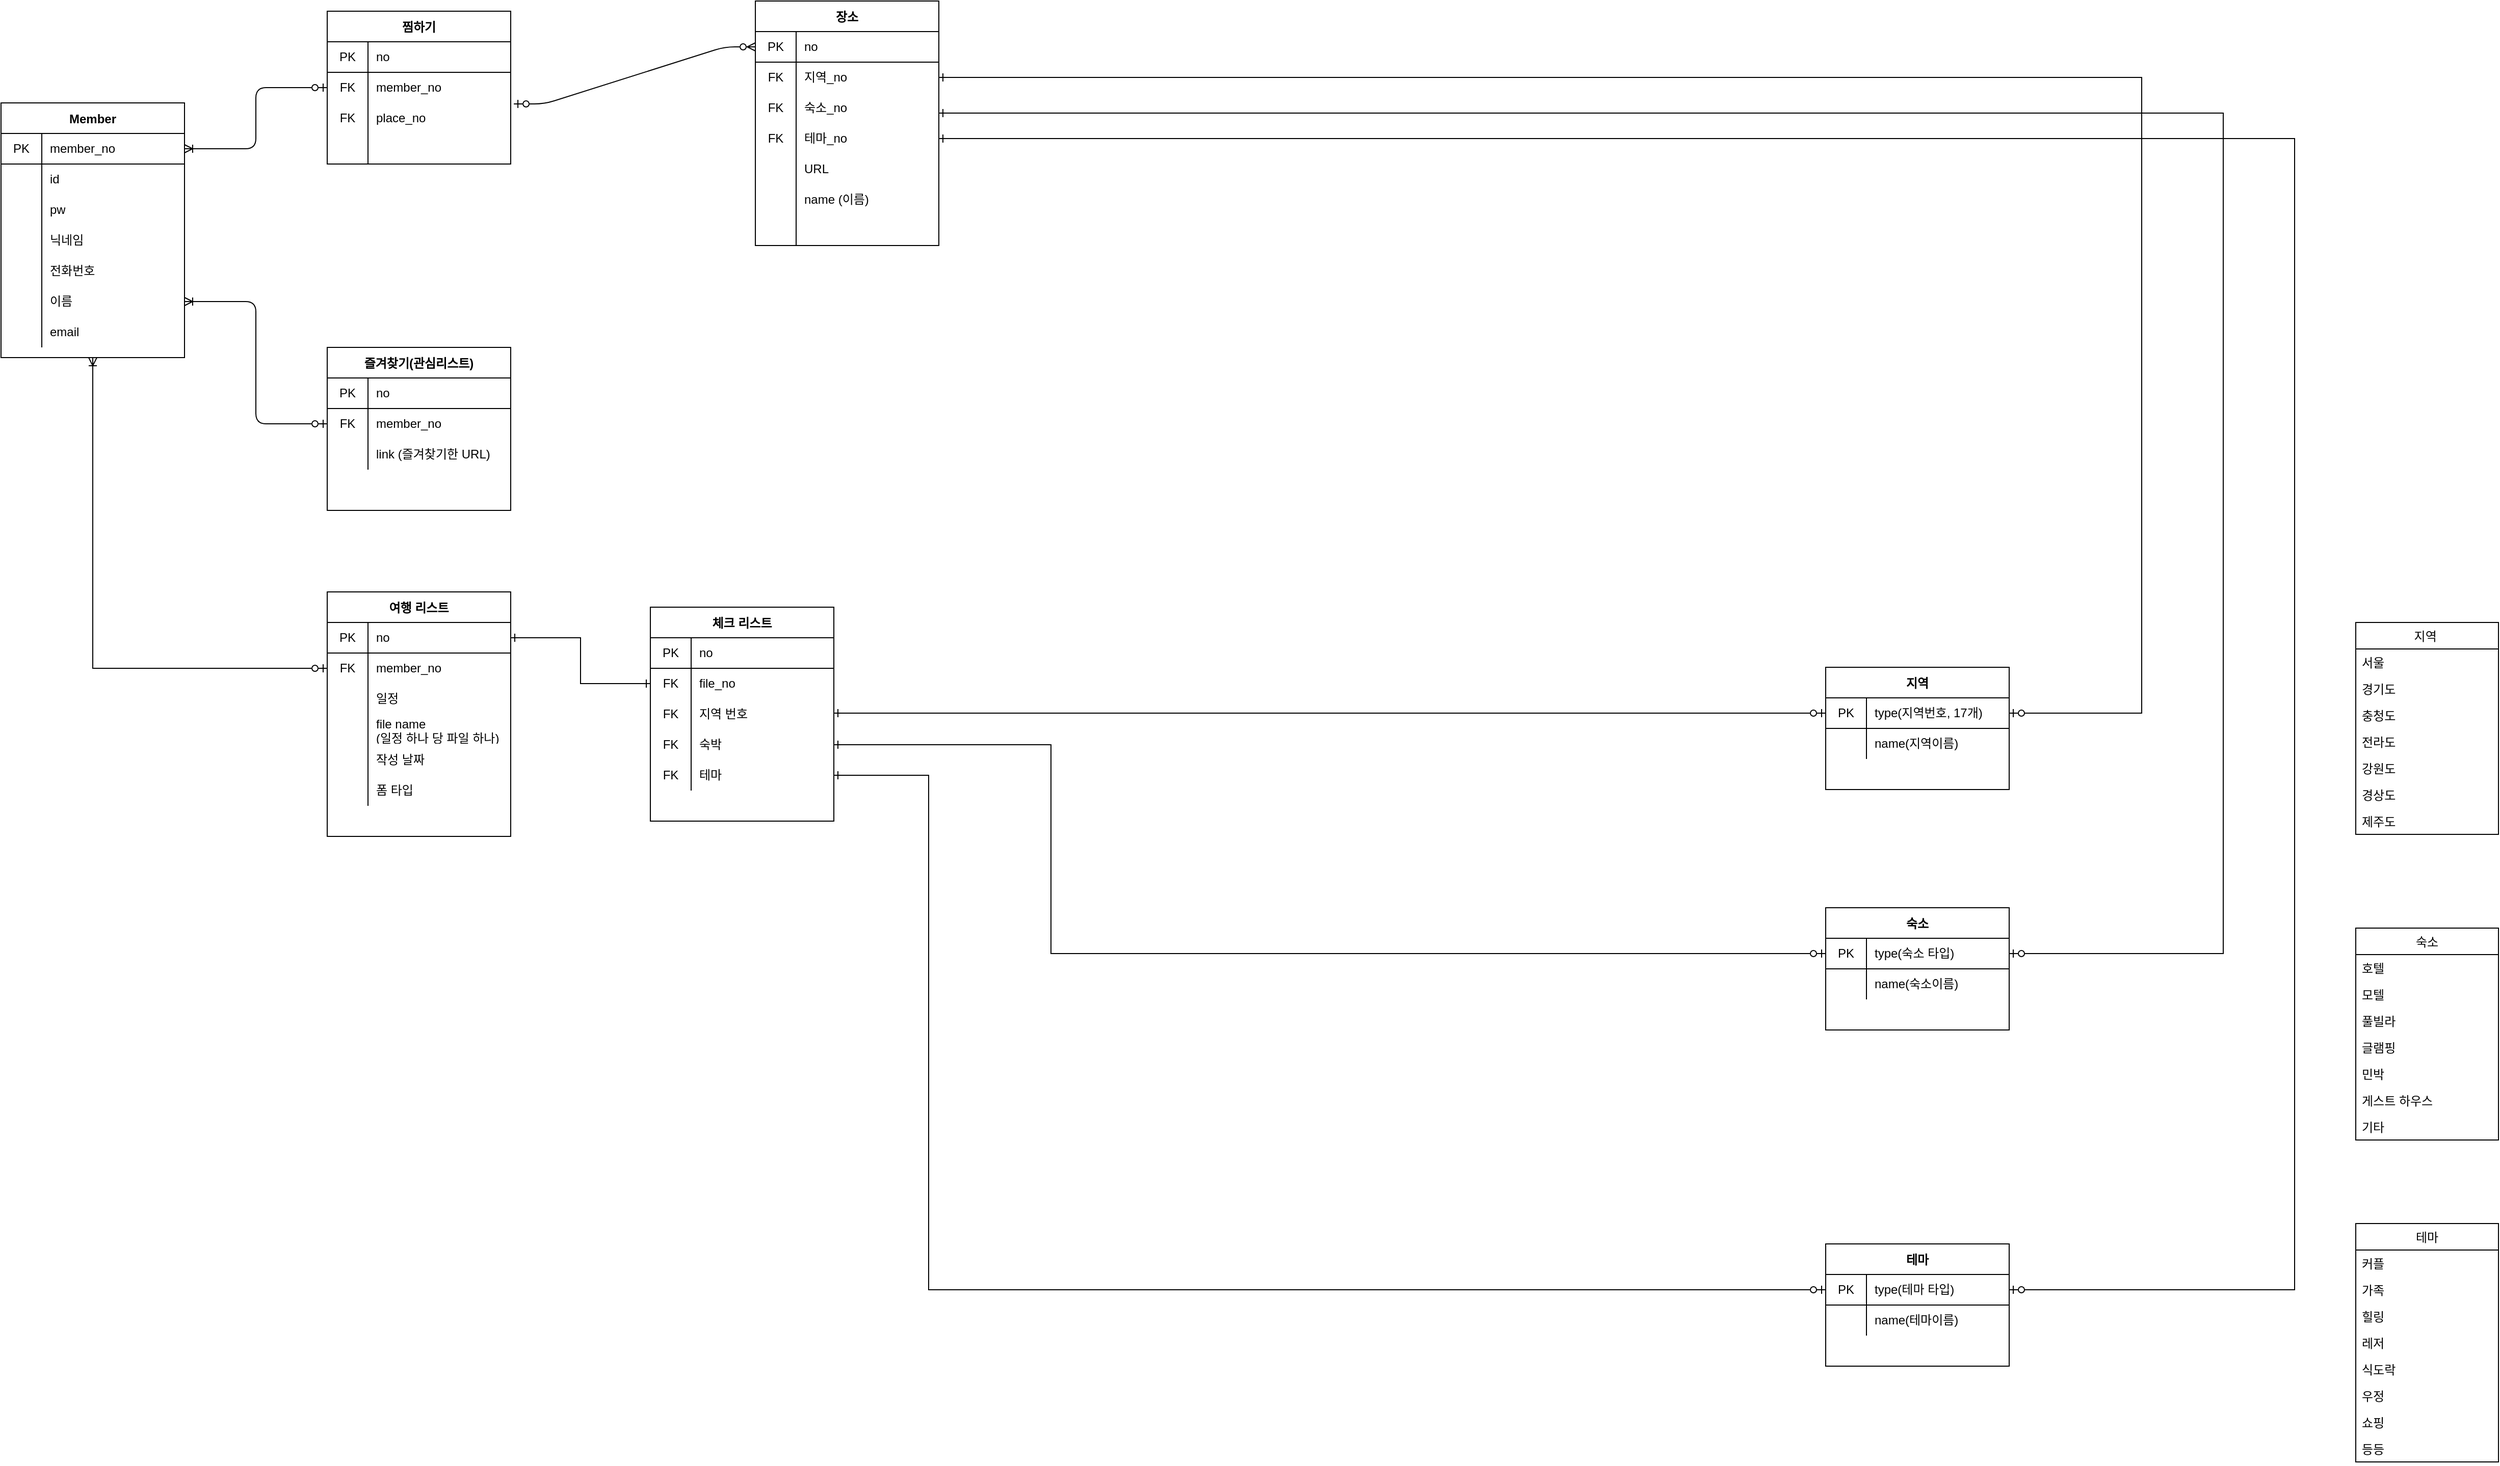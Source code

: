<mxfile version="14.7.10" type="github">
  <diagram id="i7f_SvSBmSewAzXp0OPW" name="Page-1">
    <mxGraphModel dx="2370" dy="1323" grid="1" gridSize="10" guides="1" tooltips="1" connect="1" arrows="1" fold="1" page="1" pageScale="1" pageWidth="1654" pageHeight="2336" math="0" shadow="0">
      <root>
        <mxCell id="0" />
        <mxCell id="1" parent="0" />
        <mxCell id="ZYB_Mh2plfckTe5MuutC-1" value="지역 " style="swimlane;fontStyle=0;childLayout=stackLayout;horizontal=1;startSize=26;horizontalStack=0;resizeParent=1;resizeParentMax=0;resizeLast=0;collapsible=1;marginBottom=0;" parent="1" vertex="1">
          <mxGeometry x="2500" y="700" width="140" height="208" as="geometry" />
        </mxCell>
        <mxCell id="ZYB_Mh2plfckTe5MuutC-2" value="서울" style="text;strokeColor=none;fillColor=none;align=left;verticalAlign=top;spacingLeft=4;spacingRight=4;overflow=hidden;rotatable=0;points=[[0,0.5],[1,0.5]];portConstraint=eastwest;" parent="ZYB_Mh2plfckTe5MuutC-1" vertex="1">
          <mxGeometry y="26" width="140" height="26" as="geometry" />
        </mxCell>
        <mxCell id="ZYB_Mh2plfckTe5MuutC-3" value="경기도" style="text;strokeColor=none;fillColor=none;align=left;verticalAlign=top;spacingLeft=4;spacingRight=4;overflow=hidden;rotatable=0;points=[[0,0.5],[1,0.5]];portConstraint=eastwest;" parent="ZYB_Mh2plfckTe5MuutC-1" vertex="1">
          <mxGeometry y="52" width="140" height="26" as="geometry" />
        </mxCell>
        <mxCell id="ZYB_Mh2plfckTe5MuutC-4" value="충청도 " style="text;strokeColor=none;fillColor=none;align=left;verticalAlign=top;spacingLeft=4;spacingRight=4;overflow=hidden;rotatable=0;points=[[0,0.5],[1,0.5]];portConstraint=eastwest;" parent="ZYB_Mh2plfckTe5MuutC-1" vertex="1">
          <mxGeometry y="78" width="140" height="26" as="geometry" />
        </mxCell>
        <mxCell id="ZYB_Mh2plfckTe5MuutC-5" value="전라도" style="text;strokeColor=none;fillColor=none;align=left;verticalAlign=top;spacingLeft=4;spacingRight=4;overflow=hidden;rotatable=0;points=[[0,0.5],[1,0.5]];portConstraint=eastwest;" parent="ZYB_Mh2plfckTe5MuutC-1" vertex="1">
          <mxGeometry y="104" width="140" height="26" as="geometry" />
        </mxCell>
        <mxCell id="ZYB_Mh2plfckTe5MuutC-6" value="강원도" style="text;strokeColor=none;fillColor=none;align=left;verticalAlign=top;spacingLeft=4;spacingRight=4;overflow=hidden;rotatable=0;points=[[0,0.5],[1,0.5]];portConstraint=eastwest;" parent="ZYB_Mh2plfckTe5MuutC-1" vertex="1">
          <mxGeometry y="130" width="140" height="26" as="geometry" />
        </mxCell>
        <mxCell id="ZYB_Mh2plfckTe5MuutC-7" value="경상도" style="text;strokeColor=none;fillColor=none;align=left;verticalAlign=top;spacingLeft=4;spacingRight=4;overflow=hidden;rotatable=0;points=[[0,0.5],[1,0.5]];portConstraint=eastwest;" parent="ZYB_Mh2plfckTe5MuutC-1" vertex="1">
          <mxGeometry y="156" width="140" height="26" as="geometry" />
        </mxCell>
        <mxCell id="ZYB_Mh2plfckTe5MuutC-8" value="제주도" style="text;strokeColor=none;fillColor=none;align=left;verticalAlign=top;spacingLeft=4;spacingRight=4;overflow=hidden;rotatable=0;points=[[0,0.5],[1,0.5]];portConstraint=eastwest;" parent="ZYB_Mh2plfckTe5MuutC-1" vertex="1">
          <mxGeometry y="182" width="140" height="26" as="geometry" />
        </mxCell>
        <mxCell id="ZYB_Mh2plfckTe5MuutC-9" value="테마" style="swimlane;fontStyle=0;childLayout=stackLayout;horizontal=1;startSize=26;horizontalStack=0;resizeParent=1;resizeParentMax=0;resizeLast=0;collapsible=1;marginBottom=0;" parent="1" vertex="1">
          <mxGeometry x="2500" y="1290" width="140" height="234" as="geometry" />
        </mxCell>
        <mxCell id="ZYB_Mh2plfckTe5MuutC-10" value="커플" style="text;strokeColor=none;fillColor=none;align=left;verticalAlign=top;spacingLeft=4;spacingRight=4;overflow=hidden;rotatable=0;points=[[0,0.5],[1,0.5]];portConstraint=eastwest;" parent="ZYB_Mh2plfckTe5MuutC-9" vertex="1">
          <mxGeometry y="26" width="140" height="26" as="geometry" />
        </mxCell>
        <mxCell id="ZYB_Mh2plfckTe5MuutC-11" value="가족" style="text;strokeColor=none;fillColor=none;align=left;verticalAlign=top;spacingLeft=4;spacingRight=4;overflow=hidden;rotatable=0;points=[[0,0.5],[1,0.5]];portConstraint=eastwest;" parent="ZYB_Mh2plfckTe5MuutC-9" vertex="1">
          <mxGeometry y="52" width="140" height="26" as="geometry" />
        </mxCell>
        <mxCell id="ZYB_Mh2plfckTe5MuutC-12" value="힐링" style="text;strokeColor=none;fillColor=none;align=left;verticalAlign=top;spacingLeft=4;spacingRight=4;overflow=hidden;rotatable=0;points=[[0,0.5],[1,0.5]];portConstraint=eastwest;" parent="ZYB_Mh2plfckTe5MuutC-9" vertex="1">
          <mxGeometry y="78" width="140" height="26" as="geometry" />
        </mxCell>
        <mxCell id="ZYB_Mh2plfckTe5MuutC-13" value="레저" style="text;strokeColor=none;fillColor=none;align=left;verticalAlign=top;spacingLeft=4;spacingRight=4;overflow=hidden;rotatable=0;points=[[0,0.5],[1,0.5]];portConstraint=eastwest;" parent="ZYB_Mh2plfckTe5MuutC-9" vertex="1">
          <mxGeometry y="104" width="140" height="26" as="geometry" />
        </mxCell>
        <mxCell id="ZYB_Mh2plfckTe5MuutC-14" value="식도락" style="text;strokeColor=none;fillColor=none;align=left;verticalAlign=top;spacingLeft=4;spacingRight=4;overflow=hidden;rotatable=0;points=[[0,0.5],[1,0.5]];portConstraint=eastwest;" parent="ZYB_Mh2plfckTe5MuutC-9" vertex="1">
          <mxGeometry y="130" width="140" height="26" as="geometry" />
        </mxCell>
        <mxCell id="ZYB_Mh2plfckTe5MuutC-15" value="우정" style="text;strokeColor=none;fillColor=none;align=left;verticalAlign=top;spacingLeft=4;spacingRight=4;overflow=hidden;rotatable=0;points=[[0,0.5],[1,0.5]];portConstraint=eastwest;" parent="ZYB_Mh2plfckTe5MuutC-9" vertex="1">
          <mxGeometry y="156" width="140" height="26" as="geometry" />
        </mxCell>
        <mxCell id="ZYB_Mh2plfckTe5MuutC-16" value="쇼핑" style="text;strokeColor=none;fillColor=none;align=left;verticalAlign=top;spacingLeft=4;spacingRight=4;overflow=hidden;rotatable=0;points=[[0,0.5],[1,0.5]];portConstraint=eastwest;" parent="ZYB_Mh2plfckTe5MuutC-9" vertex="1">
          <mxGeometry y="182" width="140" height="26" as="geometry" />
        </mxCell>
        <mxCell id="ZYB_Mh2plfckTe5MuutC-17" value="등등" style="text;strokeColor=none;fillColor=none;align=left;verticalAlign=top;spacingLeft=4;spacingRight=4;overflow=hidden;rotatable=0;points=[[0,0.5],[1,0.5]];portConstraint=eastwest;" parent="ZYB_Mh2plfckTe5MuutC-9" vertex="1">
          <mxGeometry y="208" width="140" height="26" as="geometry" />
        </mxCell>
        <mxCell id="ZYB_Mh2plfckTe5MuutC-18" value="숙소" style="swimlane;fontStyle=0;childLayout=stackLayout;horizontal=1;startSize=26;horizontalStack=0;resizeParent=1;resizeParentMax=0;resizeLast=0;collapsible=1;marginBottom=0;" parent="1" vertex="1">
          <mxGeometry x="2500" y="1000" width="140" height="208" as="geometry" />
        </mxCell>
        <mxCell id="ZYB_Mh2plfckTe5MuutC-19" value="호텔" style="text;strokeColor=none;fillColor=none;align=left;verticalAlign=top;spacingLeft=4;spacingRight=4;overflow=hidden;rotatable=0;points=[[0,0.5],[1,0.5]];portConstraint=eastwest;" parent="ZYB_Mh2plfckTe5MuutC-18" vertex="1">
          <mxGeometry y="26" width="140" height="26" as="geometry" />
        </mxCell>
        <mxCell id="ZYB_Mh2plfckTe5MuutC-20" value="모텔" style="text;strokeColor=none;fillColor=none;align=left;verticalAlign=top;spacingLeft=4;spacingRight=4;overflow=hidden;rotatable=0;points=[[0,0.5],[1,0.5]];portConstraint=eastwest;" parent="ZYB_Mh2plfckTe5MuutC-18" vertex="1">
          <mxGeometry y="52" width="140" height="26" as="geometry" />
        </mxCell>
        <mxCell id="ZYB_Mh2plfckTe5MuutC-21" value="풀빌라" style="text;strokeColor=none;fillColor=none;align=left;verticalAlign=top;spacingLeft=4;spacingRight=4;overflow=hidden;rotatable=0;points=[[0,0.5],[1,0.5]];portConstraint=eastwest;" parent="ZYB_Mh2plfckTe5MuutC-18" vertex="1">
          <mxGeometry y="78" width="140" height="26" as="geometry" />
        </mxCell>
        <mxCell id="ZYB_Mh2plfckTe5MuutC-22" value="글램핑" style="text;strokeColor=none;fillColor=none;align=left;verticalAlign=top;spacingLeft=4;spacingRight=4;overflow=hidden;rotatable=0;points=[[0,0.5],[1,0.5]];portConstraint=eastwest;" parent="ZYB_Mh2plfckTe5MuutC-18" vertex="1">
          <mxGeometry y="104" width="140" height="26" as="geometry" />
        </mxCell>
        <mxCell id="ZYB_Mh2plfckTe5MuutC-23" value="민박" style="text;strokeColor=none;fillColor=none;align=left;verticalAlign=top;spacingLeft=4;spacingRight=4;overflow=hidden;rotatable=0;points=[[0,0.5],[1,0.5]];portConstraint=eastwest;" parent="ZYB_Mh2plfckTe5MuutC-18" vertex="1">
          <mxGeometry y="130" width="140" height="26" as="geometry" />
        </mxCell>
        <mxCell id="ZYB_Mh2plfckTe5MuutC-24" value="게스트 하우스" style="text;strokeColor=none;fillColor=none;align=left;verticalAlign=top;spacingLeft=4;spacingRight=4;overflow=hidden;rotatable=0;points=[[0,0.5],[1,0.5]];portConstraint=eastwest;" parent="ZYB_Mh2plfckTe5MuutC-18" vertex="1">
          <mxGeometry y="156" width="140" height="26" as="geometry" />
        </mxCell>
        <mxCell id="ZYB_Mh2plfckTe5MuutC-25" value="기타" style="text;strokeColor=none;fillColor=none;align=left;verticalAlign=top;spacingLeft=4;spacingRight=4;overflow=hidden;rotatable=0;points=[[0,0.5],[1,0.5]];portConstraint=eastwest;" parent="ZYB_Mh2plfckTe5MuutC-18" vertex="1">
          <mxGeometry y="182" width="140" height="26" as="geometry" />
        </mxCell>
        <mxCell id="ZYB_Mh2plfckTe5MuutC-162" value="" style="edgeStyle=orthogonalEdgeStyle;rounded=0;orthogonalLoop=1;jettySize=auto;html=1;startArrow=ERoneToMany;startFill=0;endArrow=ERzeroToOne;endFill=1;entryX=0;entryY=0.5;entryDx=0;entryDy=0;" parent="1" source="ZYB_Mh2plfckTe5MuutC-26" target="ZYB_Mh2plfckTe5MuutC-108" edge="1">
          <mxGeometry relative="1" as="geometry">
            <mxPoint x="280" y="645" as="targetPoint" />
          </mxGeometry>
        </mxCell>
        <mxCell id="ZYB_Mh2plfckTe5MuutC-26" value="Member" style="shape=table;startSize=30;container=1;collapsible=0;childLayout=tableLayout;fixedRows=1;rowLines=0;fontStyle=1;align=center;" parent="1" vertex="1">
          <mxGeometry x="190" y="190" width="180" height="250" as="geometry" />
        </mxCell>
        <mxCell id="ZYB_Mh2plfckTe5MuutC-27" value="" style="shape=partialRectangle;html=1;whiteSpace=wrap;collapsible=0;dropTarget=0;pointerEvents=0;fillColor=none;top=0;left=0;bottom=1;right=0;points=[[0,0.5],[1,0.5]];portConstraint=eastwest;" parent="ZYB_Mh2plfckTe5MuutC-26" vertex="1">
          <mxGeometry y="30" width="180" height="30" as="geometry" />
        </mxCell>
        <mxCell id="ZYB_Mh2plfckTe5MuutC-28" value="PK" style="shape=partialRectangle;html=1;whiteSpace=wrap;connectable=0;fillColor=none;top=0;left=0;bottom=0;right=0;overflow=hidden;" parent="ZYB_Mh2plfckTe5MuutC-27" vertex="1">
          <mxGeometry width="40" height="30" as="geometry" />
        </mxCell>
        <mxCell id="ZYB_Mh2plfckTe5MuutC-29" value="member_no" style="shape=partialRectangle;html=1;whiteSpace=wrap;connectable=0;fillColor=none;top=0;left=0;bottom=0;right=0;align=left;spacingLeft=6;overflow=hidden;" parent="ZYB_Mh2plfckTe5MuutC-27" vertex="1">
          <mxGeometry x="40" width="140" height="30" as="geometry" />
        </mxCell>
        <mxCell id="ZYB_Mh2plfckTe5MuutC-30" value="" style="shape=partialRectangle;html=1;whiteSpace=wrap;collapsible=0;dropTarget=0;pointerEvents=0;fillColor=none;top=0;left=0;bottom=0;right=0;points=[[0,0.5],[1,0.5]];portConstraint=eastwest;" parent="ZYB_Mh2plfckTe5MuutC-26" vertex="1">
          <mxGeometry y="60" width="180" height="30" as="geometry" />
        </mxCell>
        <mxCell id="ZYB_Mh2plfckTe5MuutC-31" value="" style="shape=partialRectangle;html=1;whiteSpace=wrap;connectable=0;fillColor=none;top=0;left=0;bottom=0;right=0;overflow=hidden;" parent="ZYB_Mh2plfckTe5MuutC-30" vertex="1">
          <mxGeometry width="40" height="30" as="geometry" />
        </mxCell>
        <mxCell id="ZYB_Mh2plfckTe5MuutC-32" value="&lt;span&gt;id&lt;/span&gt;" style="shape=partialRectangle;html=1;whiteSpace=wrap;connectable=0;fillColor=none;top=0;left=0;bottom=0;right=0;align=left;spacingLeft=6;overflow=hidden;" parent="ZYB_Mh2plfckTe5MuutC-30" vertex="1">
          <mxGeometry x="40" width="140" height="30" as="geometry" />
        </mxCell>
        <mxCell id="ZYB_Mh2plfckTe5MuutC-33" value="" style="shape=partialRectangle;html=1;whiteSpace=wrap;collapsible=0;dropTarget=0;pointerEvents=0;fillColor=none;top=0;left=0;bottom=0;right=0;points=[[0,0.5],[1,0.5]];portConstraint=eastwest;" parent="ZYB_Mh2plfckTe5MuutC-26" vertex="1">
          <mxGeometry y="90" width="180" height="30" as="geometry" />
        </mxCell>
        <mxCell id="ZYB_Mh2plfckTe5MuutC-34" value="" style="shape=partialRectangle;html=1;whiteSpace=wrap;connectable=0;fillColor=none;top=0;left=0;bottom=0;right=0;overflow=hidden;" parent="ZYB_Mh2plfckTe5MuutC-33" vertex="1">
          <mxGeometry width="40" height="30" as="geometry" />
        </mxCell>
        <mxCell id="ZYB_Mh2plfckTe5MuutC-35" value="&lt;span&gt;pw&lt;/span&gt;" style="shape=partialRectangle;html=1;whiteSpace=wrap;connectable=0;fillColor=none;top=0;left=0;bottom=0;right=0;align=left;spacingLeft=6;overflow=hidden;" parent="ZYB_Mh2plfckTe5MuutC-33" vertex="1">
          <mxGeometry x="40" width="140" height="30" as="geometry" />
        </mxCell>
        <mxCell id="ZYB_Mh2plfckTe5MuutC-36" value="" style="shape=partialRectangle;html=1;whiteSpace=wrap;collapsible=0;dropTarget=0;pointerEvents=0;fillColor=none;top=0;left=0;bottom=0;right=0;points=[[0,0.5],[1,0.5]];portConstraint=eastwest;" parent="ZYB_Mh2plfckTe5MuutC-26" vertex="1">
          <mxGeometry y="120" width="180" height="30" as="geometry" />
        </mxCell>
        <mxCell id="ZYB_Mh2plfckTe5MuutC-37" value="" style="shape=partialRectangle;html=1;whiteSpace=wrap;connectable=0;fillColor=none;top=0;left=0;bottom=0;right=0;overflow=hidden;" parent="ZYB_Mh2plfckTe5MuutC-36" vertex="1">
          <mxGeometry width="40" height="30" as="geometry" />
        </mxCell>
        <mxCell id="ZYB_Mh2plfckTe5MuutC-38" value="닉네임" style="shape=partialRectangle;html=1;whiteSpace=wrap;connectable=0;fillColor=none;top=0;left=0;bottom=0;right=0;align=left;spacingLeft=6;overflow=hidden;" parent="ZYB_Mh2plfckTe5MuutC-36" vertex="1">
          <mxGeometry x="40" width="140" height="30" as="geometry" />
        </mxCell>
        <mxCell id="ZYB_Mh2plfckTe5MuutC-39" value="" style="shape=partialRectangle;html=1;whiteSpace=wrap;collapsible=0;dropTarget=0;pointerEvents=0;fillColor=none;top=0;left=0;bottom=0;right=0;points=[[0,0.5],[1,0.5]];portConstraint=eastwest;" parent="ZYB_Mh2plfckTe5MuutC-26" vertex="1">
          <mxGeometry y="150" width="180" height="30" as="geometry" />
        </mxCell>
        <mxCell id="ZYB_Mh2plfckTe5MuutC-40" value="" style="shape=partialRectangle;html=1;whiteSpace=wrap;connectable=0;fillColor=none;top=0;left=0;bottom=0;right=0;overflow=hidden;" parent="ZYB_Mh2plfckTe5MuutC-39" vertex="1">
          <mxGeometry width="40" height="30" as="geometry" />
        </mxCell>
        <mxCell id="ZYB_Mh2plfckTe5MuutC-41" value="전화번호&amp;nbsp;" style="shape=partialRectangle;html=1;whiteSpace=wrap;connectable=0;fillColor=none;top=0;left=0;bottom=0;right=0;align=left;spacingLeft=6;overflow=hidden;" parent="ZYB_Mh2plfckTe5MuutC-39" vertex="1">
          <mxGeometry x="40" width="140" height="30" as="geometry" />
        </mxCell>
        <mxCell id="ZYB_Mh2plfckTe5MuutC-42" value="" style="shape=partialRectangle;html=1;whiteSpace=wrap;collapsible=0;dropTarget=0;pointerEvents=0;fillColor=none;top=0;left=0;bottom=0;right=0;points=[[0,0.5],[1,0.5]];portConstraint=eastwest;" parent="ZYB_Mh2plfckTe5MuutC-26" vertex="1">
          <mxGeometry y="180" width="180" height="30" as="geometry" />
        </mxCell>
        <mxCell id="ZYB_Mh2plfckTe5MuutC-43" value="" style="shape=partialRectangle;html=1;whiteSpace=wrap;connectable=0;fillColor=none;top=0;left=0;bottom=0;right=0;overflow=hidden;" parent="ZYB_Mh2plfckTe5MuutC-42" vertex="1">
          <mxGeometry width="40" height="30" as="geometry" />
        </mxCell>
        <mxCell id="ZYB_Mh2plfckTe5MuutC-44" value="이름" style="shape=partialRectangle;html=1;whiteSpace=wrap;connectable=0;fillColor=none;top=0;left=0;bottom=0;right=0;align=left;spacingLeft=6;overflow=hidden;" parent="ZYB_Mh2plfckTe5MuutC-42" vertex="1">
          <mxGeometry x="40" width="140" height="30" as="geometry" />
        </mxCell>
        <mxCell id="ZYB_Mh2plfckTe5MuutC-45" value="" style="shape=partialRectangle;html=1;whiteSpace=wrap;collapsible=0;dropTarget=0;pointerEvents=0;fillColor=none;top=0;left=0;bottom=0;right=0;points=[[0,0.5],[1,0.5]];portConstraint=eastwest;" parent="ZYB_Mh2plfckTe5MuutC-26" vertex="1">
          <mxGeometry y="210" width="180" height="30" as="geometry" />
        </mxCell>
        <mxCell id="ZYB_Mh2plfckTe5MuutC-46" value="" style="shape=partialRectangle;html=1;whiteSpace=wrap;connectable=0;fillColor=none;top=0;left=0;bottom=0;right=0;overflow=hidden;" parent="ZYB_Mh2plfckTe5MuutC-45" vertex="1">
          <mxGeometry width="40" height="30" as="geometry" />
        </mxCell>
        <mxCell id="ZYB_Mh2plfckTe5MuutC-47" value="email" style="shape=partialRectangle;html=1;whiteSpace=wrap;connectable=0;fillColor=none;top=0;left=0;bottom=0;right=0;align=left;spacingLeft=6;overflow=hidden;" parent="ZYB_Mh2plfckTe5MuutC-45" vertex="1">
          <mxGeometry x="40" width="140" height="30" as="geometry" />
        </mxCell>
        <mxCell id="ZYB_Mh2plfckTe5MuutC-48" value="지역" style="shape=table;startSize=30;container=1;collapsible=0;childLayout=tableLayout;fixedRows=1;rowLines=0;fontStyle=1;align=center;" parent="1" vertex="1">
          <mxGeometry x="1980" y="744" width="180" height="120" as="geometry" />
        </mxCell>
        <mxCell id="ZYB_Mh2plfckTe5MuutC-49" value="" style="shape=partialRectangle;html=1;whiteSpace=wrap;collapsible=0;dropTarget=0;pointerEvents=0;fillColor=none;top=0;left=0;bottom=1;right=0;points=[[0,0.5],[1,0.5]];portConstraint=eastwest;" parent="ZYB_Mh2plfckTe5MuutC-48" vertex="1">
          <mxGeometry y="30" width="180" height="30" as="geometry" />
        </mxCell>
        <mxCell id="ZYB_Mh2plfckTe5MuutC-50" value="PK" style="shape=partialRectangle;html=1;whiteSpace=wrap;connectable=0;fillColor=none;top=0;left=0;bottom=0;right=0;overflow=hidden;" parent="ZYB_Mh2plfckTe5MuutC-49" vertex="1">
          <mxGeometry width="40" height="30" as="geometry" />
        </mxCell>
        <mxCell id="ZYB_Mh2plfckTe5MuutC-51" value="type(지역번호, 17개)" style="shape=partialRectangle;html=1;whiteSpace=wrap;connectable=0;fillColor=none;top=0;left=0;bottom=0;right=0;align=left;spacingLeft=6;overflow=hidden;" parent="ZYB_Mh2plfckTe5MuutC-49" vertex="1">
          <mxGeometry x="40" width="140" height="30" as="geometry" />
        </mxCell>
        <mxCell id="ZYB_Mh2plfckTe5MuutC-55" value="" style="shape=partialRectangle;html=1;whiteSpace=wrap;collapsible=0;dropTarget=0;pointerEvents=0;fillColor=none;top=0;left=0;bottom=0;right=0;points=[[0,0.5],[1,0.5]];portConstraint=eastwest;" parent="ZYB_Mh2plfckTe5MuutC-48" vertex="1">
          <mxGeometry y="60" width="180" height="30" as="geometry" />
        </mxCell>
        <mxCell id="ZYB_Mh2plfckTe5MuutC-56" value="" style="shape=partialRectangle;html=1;whiteSpace=wrap;connectable=0;fillColor=none;top=0;left=0;bottom=0;right=0;overflow=hidden;" parent="ZYB_Mh2plfckTe5MuutC-55" vertex="1">
          <mxGeometry width="40" height="30" as="geometry" />
        </mxCell>
        <mxCell id="ZYB_Mh2plfckTe5MuutC-57" value="name(지역이름)" style="shape=partialRectangle;html=1;whiteSpace=wrap;connectable=0;fillColor=none;top=0;left=0;bottom=0;right=0;align=left;spacingLeft=6;overflow=hidden;" parent="ZYB_Mh2plfckTe5MuutC-55" vertex="1">
          <mxGeometry x="40" width="140" height="30" as="geometry" />
        </mxCell>
        <mxCell id="ZYB_Mh2plfckTe5MuutC-84" value="즐겨찾기(관심리스트)" style="shape=table;startSize=30;container=1;collapsible=0;childLayout=tableLayout;fixedRows=1;rowLines=0;fontStyle=1;align=center;" parent="1" vertex="1">
          <mxGeometry x="510" y="430" width="180" height="160" as="geometry" />
        </mxCell>
        <mxCell id="ZYB_Mh2plfckTe5MuutC-85" value="" style="shape=partialRectangle;html=1;whiteSpace=wrap;collapsible=0;dropTarget=0;pointerEvents=0;fillColor=none;top=0;left=0;bottom=1;right=0;points=[[0,0.5],[1,0.5]];portConstraint=eastwest;" parent="ZYB_Mh2plfckTe5MuutC-84" vertex="1">
          <mxGeometry y="30" width="180" height="30" as="geometry" />
        </mxCell>
        <mxCell id="ZYB_Mh2plfckTe5MuutC-86" value="PK" style="shape=partialRectangle;html=1;whiteSpace=wrap;connectable=0;fillColor=none;top=0;left=0;bottom=0;right=0;overflow=hidden;" parent="ZYB_Mh2plfckTe5MuutC-85" vertex="1">
          <mxGeometry width="40" height="30" as="geometry" />
        </mxCell>
        <mxCell id="ZYB_Mh2plfckTe5MuutC-87" value="no" style="shape=partialRectangle;html=1;whiteSpace=wrap;connectable=0;fillColor=none;top=0;left=0;bottom=0;right=0;align=left;spacingLeft=6;overflow=hidden;" parent="ZYB_Mh2plfckTe5MuutC-85" vertex="1">
          <mxGeometry x="40" width="140" height="30" as="geometry" />
        </mxCell>
        <mxCell id="ZYB_Mh2plfckTe5MuutC-88" value="" style="shape=partialRectangle;html=1;whiteSpace=wrap;collapsible=0;dropTarget=0;pointerEvents=0;fillColor=none;top=0;left=0;bottom=0;right=0;points=[[0,0.5],[1,0.5]];portConstraint=eastwest;" parent="ZYB_Mh2plfckTe5MuutC-84" vertex="1">
          <mxGeometry y="60" width="180" height="30" as="geometry" />
        </mxCell>
        <mxCell id="ZYB_Mh2plfckTe5MuutC-89" value="FK" style="shape=partialRectangle;html=1;whiteSpace=wrap;connectable=0;fillColor=none;top=0;left=0;bottom=0;right=0;overflow=hidden;" parent="ZYB_Mh2plfckTe5MuutC-88" vertex="1">
          <mxGeometry width="40" height="30" as="geometry" />
        </mxCell>
        <mxCell id="ZYB_Mh2plfckTe5MuutC-90" value="member_no" style="shape=partialRectangle;html=1;whiteSpace=wrap;connectable=0;fillColor=none;top=0;left=0;bottom=0;right=0;align=left;spacingLeft=6;overflow=hidden;" parent="ZYB_Mh2plfckTe5MuutC-88" vertex="1">
          <mxGeometry x="40" width="140" height="30" as="geometry" />
        </mxCell>
        <mxCell id="ZYB_Mh2plfckTe5MuutC-91" value="" style="shape=partialRectangle;html=1;whiteSpace=wrap;collapsible=0;dropTarget=0;pointerEvents=0;fillColor=none;top=0;left=0;bottom=0;right=0;points=[[0,0.5],[1,0.5]];portConstraint=eastwest;" parent="ZYB_Mh2plfckTe5MuutC-84" vertex="1">
          <mxGeometry y="90" width="180" height="30" as="geometry" />
        </mxCell>
        <mxCell id="ZYB_Mh2plfckTe5MuutC-92" value="" style="shape=partialRectangle;html=1;whiteSpace=wrap;connectable=0;fillColor=none;top=0;left=0;bottom=0;right=0;overflow=hidden;" parent="ZYB_Mh2plfckTe5MuutC-91" vertex="1">
          <mxGeometry width="40" height="30" as="geometry" />
        </mxCell>
        <mxCell id="ZYB_Mh2plfckTe5MuutC-93" value="link (즐겨찾기한 URL)" style="shape=partialRectangle;html=1;whiteSpace=wrap;connectable=0;fillColor=none;top=0;left=0;bottom=0;right=0;align=left;spacingLeft=6;overflow=hidden;" parent="ZYB_Mh2plfckTe5MuutC-91" vertex="1">
          <mxGeometry x="40" width="140" height="30" as="geometry" />
        </mxCell>
        <mxCell id="ZYB_Mh2plfckTe5MuutC-94" value="찜하기" style="shape=table;startSize=30;container=1;collapsible=0;childLayout=tableLayout;fixedRows=1;rowLines=0;fontStyle=1;align=center;" parent="1" vertex="1">
          <mxGeometry x="510" y="100" width="180" height="150" as="geometry" />
        </mxCell>
        <mxCell id="ZYB_Mh2plfckTe5MuutC-95" value="" style="shape=partialRectangle;html=1;whiteSpace=wrap;collapsible=0;dropTarget=0;pointerEvents=0;fillColor=none;top=0;left=0;bottom=1;right=0;points=[[0,0.5],[1,0.5]];portConstraint=eastwest;" parent="ZYB_Mh2plfckTe5MuutC-94" vertex="1">
          <mxGeometry y="30" width="180" height="30" as="geometry" />
        </mxCell>
        <mxCell id="ZYB_Mh2plfckTe5MuutC-96" value="PK" style="shape=partialRectangle;html=1;whiteSpace=wrap;connectable=0;fillColor=none;top=0;left=0;bottom=0;right=0;overflow=hidden;" parent="ZYB_Mh2plfckTe5MuutC-95" vertex="1">
          <mxGeometry width="40" height="30" as="geometry" />
        </mxCell>
        <mxCell id="ZYB_Mh2plfckTe5MuutC-97" value="no" style="shape=partialRectangle;html=1;whiteSpace=wrap;connectable=0;top=0;left=0;bottom=0;right=0;align=left;spacingLeft=6;overflow=hidden;fillColor=none;" parent="ZYB_Mh2plfckTe5MuutC-95" vertex="1">
          <mxGeometry x="40" width="140" height="30" as="geometry" />
        </mxCell>
        <mxCell id="ZYB_Mh2plfckTe5MuutC-98" value="" style="shape=partialRectangle;html=1;whiteSpace=wrap;collapsible=0;dropTarget=0;pointerEvents=0;fillColor=none;top=0;left=0;bottom=0;right=0;points=[[0,0.5],[1,0.5]];portConstraint=eastwest;" parent="ZYB_Mh2plfckTe5MuutC-94" vertex="1">
          <mxGeometry y="60" width="180" height="30" as="geometry" />
        </mxCell>
        <mxCell id="ZYB_Mh2plfckTe5MuutC-99" value="FK" style="shape=partialRectangle;html=1;whiteSpace=wrap;connectable=0;fillColor=none;top=0;left=0;bottom=0;right=0;overflow=hidden;" parent="ZYB_Mh2plfckTe5MuutC-98" vertex="1">
          <mxGeometry width="40" height="30" as="geometry" />
        </mxCell>
        <mxCell id="ZYB_Mh2plfckTe5MuutC-100" value="member_no" style="shape=partialRectangle;html=1;whiteSpace=wrap;connectable=0;fillColor=none;top=0;left=0;bottom=0;right=0;align=left;spacingLeft=6;overflow=hidden;" parent="ZYB_Mh2plfckTe5MuutC-98" vertex="1">
          <mxGeometry x="40" width="140" height="30" as="geometry" />
        </mxCell>
        <mxCell id="ZYB_Mh2plfckTe5MuutC-101" value="" style="shape=partialRectangle;html=1;whiteSpace=wrap;collapsible=0;dropTarget=0;pointerEvents=0;fillColor=none;top=0;left=0;bottom=0;right=0;points=[[0,0.5],[1,0.5]];portConstraint=eastwest;" parent="ZYB_Mh2plfckTe5MuutC-94" vertex="1">
          <mxGeometry y="90" width="180" height="30" as="geometry" />
        </mxCell>
        <mxCell id="ZYB_Mh2plfckTe5MuutC-102" value="FK" style="shape=partialRectangle;html=1;whiteSpace=wrap;connectable=0;fillColor=none;top=0;left=0;bottom=0;right=0;overflow=hidden;" parent="ZYB_Mh2plfckTe5MuutC-101" vertex="1">
          <mxGeometry width="40" height="30" as="geometry" />
        </mxCell>
        <mxCell id="ZYB_Mh2plfckTe5MuutC-103" value="place_no" style="shape=partialRectangle;html=1;whiteSpace=wrap;connectable=0;fillColor=none;top=0;left=0;bottom=0;right=0;align=left;spacingLeft=6;overflow=hidden;" parent="ZYB_Mh2plfckTe5MuutC-101" vertex="1">
          <mxGeometry x="40" width="140" height="30" as="geometry" />
        </mxCell>
        <mxCell id="ZYB_Mh2plfckTe5MuutC-197" value="" style="shape=partialRectangle;html=1;whiteSpace=wrap;collapsible=0;dropTarget=0;pointerEvents=0;fillColor=none;top=0;left=0;bottom=0;right=0;points=[[0,0.5],[1,0.5]];portConstraint=eastwest;" parent="ZYB_Mh2plfckTe5MuutC-94" vertex="1">
          <mxGeometry y="120" width="180" height="30" as="geometry" />
        </mxCell>
        <mxCell id="ZYB_Mh2plfckTe5MuutC-198" value="" style="shape=partialRectangle;html=1;whiteSpace=wrap;connectable=0;fillColor=none;top=0;left=0;bottom=0;right=0;overflow=hidden;" parent="ZYB_Mh2plfckTe5MuutC-197" vertex="1">
          <mxGeometry width="40" height="30" as="geometry" />
        </mxCell>
        <mxCell id="ZYB_Mh2plfckTe5MuutC-199" value="" style="shape=partialRectangle;html=1;whiteSpace=wrap;connectable=0;fillColor=none;top=0;left=0;bottom=0;right=0;align=left;spacingLeft=6;overflow=hidden;" parent="ZYB_Mh2plfckTe5MuutC-197" vertex="1">
          <mxGeometry x="40" width="140" height="30" as="geometry" />
        </mxCell>
        <mxCell id="ZYB_Mh2plfckTe5MuutC-170" value="" style="edgeStyle=orthogonalEdgeStyle;rounded=0;orthogonalLoop=1;jettySize=auto;html=1;startArrow=ERone;startFill=0;endArrow=ERone;endFill=0;entryX=0;entryY=0.5;entryDx=0;entryDy=0;exitX=1;exitY=0.5;exitDx=0;exitDy=0;" parent="1" source="ZYB_Mh2plfckTe5MuutC-105" target="ZYB_Mh2plfckTe5MuutC-140" edge="1">
          <mxGeometry relative="1" as="geometry">
            <mxPoint x="860" y="790" as="targetPoint" />
          </mxGeometry>
        </mxCell>
        <mxCell id="ZYB_Mh2plfckTe5MuutC-104" value="여행 리스트" style="shape=table;startSize=30;container=1;collapsible=0;childLayout=tableLayout;fixedRows=1;rowLines=0;fontStyle=1;align=center;" parent="1" vertex="1">
          <mxGeometry x="510" y="670" width="180" height="240" as="geometry" />
        </mxCell>
        <mxCell id="ZYB_Mh2plfckTe5MuutC-105" value="" style="shape=partialRectangle;html=1;whiteSpace=wrap;collapsible=0;dropTarget=0;pointerEvents=0;fillColor=none;top=0;left=0;bottom=1;right=0;points=[[0,0.5],[1,0.5]];portConstraint=eastwest;" parent="ZYB_Mh2plfckTe5MuutC-104" vertex="1">
          <mxGeometry y="30" width="180" height="30" as="geometry" />
        </mxCell>
        <mxCell id="ZYB_Mh2plfckTe5MuutC-106" value="PK" style="shape=partialRectangle;html=1;whiteSpace=wrap;connectable=0;fillColor=none;top=0;left=0;bottom=0;right=0;overflow=hidden;" parent="ZYB_Mh2plfckTe5MuutC-105" vertex="1">
          <mxGeometry width="40" height="30" as="geometry" />
        </mxCell>
        <mxCell id="ZYB_Mh2plfckTe5MuutC-107" value="no" style="shape=partialRectangle;html=1;whiteSpace=wrap;connectable=0;fillColor=none;top=0;left=0;bottom=0;right=0;align=left;spacingLeft=6;overflow=hidden;" parent="ZYB_Mh2plfckTe5MuutC-105" vertex="1">
          <mxGeometry x="40" width="140" height="30" as="geometry" />
        </mxCell>
        <mxCell id="ZYB_Mh2plfckTe5MuutC-108" value="" style="shape=partialRectangle;html=1;whiteSpace=wrap;collapsible=0;dropTarget=0;pointerEvents=0;fillColor=none;top=0;left=0;bottom=0;right=0;points=[[0,0.5],[1,0.5]];portConstraint=eastwest;" parent="ZYB_Mh2plfckTe5MuutC-104" vertex="1">
          <mxGeometry y="60" width="180" height="30" as="geometry" />
        </mxCell>
        <mxCell id="ZYB_Mh2plfckTe5MuutC-109" value="FK" style="shape=partialRectangle;html=1;whiteSpace=wrap;connectable=0;fillColor=none;top=0;left=0;bottom=0;right=0;overflow=hidden;" parent="ZYB_Mh2plfckTe5MuutC-108" vertex="1">
          <mxGeometry width="40" height="30" as="geometry" />
        </mxCell>
        <mxCell id="ZYB_Mh2plfckTe5MuutC-110" value="member_no" style="shape=partialRectangle;html=1;whiteSpace=wrap;connectable=0;fillColor=none;top=0;left=0;bottom=0;right=0;align=left;spacingLeft=6;overflow=hidden;" parent="ZYB_Mh2plfckTe5MuutC-108" vertex="1">
          <mxGeometry x="40" width="140" height="30" as="geometry" />
        </mxCell>
        <mxCell id="ZYB_Mh2plfckTe5MuutC-111" value="" style="shape=partialRectangle;html=1;whiteSpace=wrap;collapsible=0;dropTarget=0;pointerEvents=0;fillColor=none;top=0;left=0;bottom=0;right=0;points=[[0,0.5],[1,0.5]];portConstraint=eastwest;" parent="ZYB_Mh2plfckTe5MuutC-104" vertex="1">
          <mxGeometry y="90" width="180" height="30" as="geometry" />
        </mxCell>
        <mxCell id="ZYB_Mh2plfckTe5MuutC-112" value="" style="shape=partialRectangle;html=1;whiteSpace=wrap;connectable=0;fillColor=none;top=0;left=0;bottom=0;right=0;overflow=hidden;" parent="ZYB_Mh2plfckTe5MuutC-111" vertex="1">
          <mxGeometry width="40" height="30" as="geometry" />
        </mxCell>
        <mxCell id="ZYB_Mh2plfckTe5MuutC-113" value="일정" style="shape=partialRectangle;html=1;whiteSpace=wrap;connectable=0;fillColor=none;top=0;left=0;bottom=0;right=0;align=left;spacingLeft=6;overflow=hidden;" parent="ZYB_Mh2plfckTe5MuutC-111" vertex="1">
          <mxGeometry x="40" width="140" height="30" as="geometry" />
        </mxCell>
        <mxCell id="ZYB_Mh2plfckTe5MuutC-114" value="" style="shape=partialRectangle;html=1;whiteSpace=wrap;collapsible=0;dropTarget=0;pointerEvents=0;fillColor=none;top=0;left=0;bottom=0;right=0;points=[[0,0.5],[1,0.5]];portConstraint=eastwest;" parent="ZYB_Mh2plfckTe5MuutC-104" vertex="1">
          <mxGeometry y="120" width="180" height="30" as="geometry" />
        </mxCell>
        <mxCell id="ZYB_Mh2plfckTe5MuutC-115" value="" style="shape=partialRectangle;html=1;whiteSpace=wrap;connectable=0;fillColor=none;top=0;left=0;bottom=0;right=0;overflow=hidden;" parent="ZYB_Mh2plfckTe5MuutC-114" vertex="1">
          <mxGeometry width="40" height="30" as="geometry" />
        </mxCell>
        <mxCell id="ZYB_Mh2plfckTe5MuutC-116" value="file name &lt;br&gt;(일정 하나 당 파일 하나)" style="shape=partialRectangle;html=1;whiteSpace=wrap;connectable=0;fillColor=none;top=0;left=0;bottom=0;right=0;align=left;spacingLeft=6;overflow=hidden;" parent="ZYB_Mh2plfckTe5MuutC-114" vertex="1">
          <mxGeometry x="40" width="140" height="30" as="geometry" />
        </mxCell>
        <mxCell id="ZYB_Mh2plfckTe5MuutC-117" value="" style="shape=partialRectangle;html=1;whiteSpace=wrap;collapsible=0;dropTarget=0;pointerEvents=0;fillColor=none;top=0;left=0;bottom=0;right=0;points=[[0,0.5],[1,0.5]];portConstraint=eastwest;" parent="ZYB_Mh2plfckTe5MuutC-104" vertex="1">
          <mxGeometry y="150" width="180" height="30" as="geometry" />
        </mxCell>
        <mxCell id="ZYB_Mh2plfckTe5MuutC-118" value="" style="shape=partialRectangle;html=1;whiteSpace=wrap;connectable=0;fillColor=none;top=0;left=0;bottom=0;right=0;overflow=hidden;" parent="ZYB_Mh2plfckTe5MuutC-117" vertex="1">
          <mxGeometry width="40" height="30" as="geometry" />
        </mxCell>
        <mxCell id="ZYB_Mh2plfckTe5MuutC-119" value="작성 날짜" style="shape=partialRectangle;html=1;whiteSpace=wrap;connectable=0;fillColor=none;top=0;left=0;bottom=0;right=0;align=left;spacingLeft=6;overflow=hidden;" parent="ZYB_Mh2plfckTe5MuutC-117" vertex="1">
          <mxGeometry x="40" width="140" height="30" as="geometry" />
        </mxCell>
        <mxCell id="ZYB_Mh2plfckTe5MuutC-120" value="" style="shape=partialRectangle;html=1;whiteSpace=wrap;collapsible=0;dropTarget=0;pointerEvents=0;fillColor=none;top=0;left=0;bottom=0;right=0;points=[[0,0.5],[1,0.5]];portConstraint=eastwest;" parent="ZYB_Mh2plfckTe5MuutC-104" vertex="1">
          <mxGeometry y="180" width="180" height="30" as="geometry" />
        </mxCell>
        <mxCell id="ZYB_Mh2plfckTe5MuutC-121" value="" style="shape=partialRectangle;html=1;whiteSpace=wrap;connectable=0;fillColor=none;top=0;left=0;bottom=0;right=0;overflow=hidden;" parent="ZYB_Mh2plfckTe5MuutC-120" vertex="1">
          <mxGeometry width="40" height="30" as="geometry" />
        </mxCell>
        <mxCell id="ZYB_Mh2plfckTe5MuutC-122" value="폼 타입" style="shape=partialRectangle;html=1;whiteSpace=wrap;connectable=0;fillColor=none;top=0;left=0;bottom=0;right=0;align=left;spacingLeft=6;overflow=hidden;" parent="ZYB_Mh2plfckTe5MuutC-120" vertex="1">
          <mxGeometry x="40" width="140" height="30" as="geometry" />
        </mxCell>
        <mxCell id="ZYB_Mh2plfckTe5MuutC-194" value="" style="edgeStyle=orthogonalEdgeStyle;rounded=0;orthogonalLoop=1;jettySize=auto;html=1;startArrow=ERone;startFill=0;endArrow=ERzeroToOne;endFill=1;exitX=1;exitY=0.5;exitDx=0;exitDy=0;entryX=0;entryY=0.5;entryDx=0;entryDy=0;" parent="1" source="ZYB_Mh2plfckTe5MuutC-149" target="ZYB_Mh2plfckTe5MuutC-357" edge="1">
          <mxGeometry relative="1" as="geometry">
            <mxPoint x="1160" y="750" as="sourcePoint" />
            <mxPoint x="1970" y="1355" as="targetPoint" />
            <Array as="points">
              <mxPoint x="1100" y="850" />
              <mxPoint x="1100" y="1355" />
            </Array>
          </mxGeometry>
        </mxCell>
        <mxCell id="ZYB_Mh2plfckTe5MuutC-196" value="" style="edgeStyle=orthogonalEdgeStyle;rounded=0;orthogonalLoop=1;jettySize=auto;html=1;startArrow=ERone;startFill=0;endArrow=ERzeroToOne;endFill=1;exitX=1;exitY=0.5;exitDx=0;exitDy=0;entryX=0;entryY=0.5;entryDx=0;entryDy=0;" parent="1" source="ZYB_Mh2plfckTe5MuutC-146" target="ZYB_Mh2plfckTe5MuutC-350" edge="1">
          <mxGeometry relative="1" as="geometry">
            <mxPoint x="1960" y="1025" as="targetPoint" />
            <Array as="points">
              <mxPoint x="1220" y="820" />
              <mxPoint x="1220" y="1025" />
            </Array>
          </mxGeometry>
        </mxCell>
        <mxCell id="ZYB_Mh2plfckTe5MuutC-310" value="" style="edgeStyle=orthogonalEdgeStyle;rounded=0;orthogonalLoop=1;jettySize=auto;html=1;startArrow=ERone;startFill=0;endArrow=ERzeroToOne;endFill=1;entryX=0;entryY=0.5;entryDx=0;entryDy=0;" parent="1" source="ZYB_Mh2plfckTe5MuutC-136" target="ZYB_Mh2plfckTe5MuutC-49" edge="1">
          <mxGeometry relative="1" as="geometry">
            <mxPoint x="1177" y="790" as="targetPoint" />
            <Array as="points">
              <mxPoint x="1410" y="789" />
              <mxPoint x="1410" y="789" />
            </Array>
          </mxGeometry>
        </mxCell>
        <mxCell id="ZYB_Mh2plfckTe5MuutC-136" value="체크 리스트" style="shape=table;startSize=30;container=1;collapsible=0;childLayout=tableLayout;fixedRows=1;rowLines=0;fontStyle=1;align=center;" parent="1" vertex="1">
          <mxGeometry x="827" y="685" width="180" height="210" as="geometry" />
        </mxCell>
        <mxCell id="ZYB_Mh2plfckTe5MuutC-137" value="" style="shape=partialRectangle;html=1;whiteSpace=wrap;collapsible=0;dropTarget=0;pointerEvents=0;fillColor=none;top=0;left=0;bottom=1;right=0;points=[[0,0.5],[1,0.5]];portConstraint=eastwest;" parent="ZYB_Mh2plfckTe5MuutC-136" vertex="1">
          <mxGeometry y="30" width="180" height="30" as="geometry" />
        </mxCell>
        <mxCell id="ZYB_Mh2plfckTe5MuutC-138" value="PK" style="shape=partialRectangle;html=1;whiteSpace=wrap;connectable=0;fillColor=none;top=0;left=0;bottom=0;right=0;overflow=hidden;" parent="ZYB_Mh2plfckTe5MuutC-137" vertex="1">
          <mxGeometry width="40" height="30" as="geometry" />
        </mxCell>
        <mxCell id="ZYB_Mh2plfckTe5MuutC-139" value="no" style="shape=partialRectangle;html=1;whiteSpace=wrap;connectable=0;fillColor=none;top=0;left=0;bottom=0;right=0;align=left;spacingLeft=6;overflow=hidden;" parent="ZYB_Mh2plfckTe5MuutC-137" vertex="1">
          <mxGeometry x="40" width="140" height="30" as="geometry" />
        </mxCell>
        <mxCell id="ZYB_Mh2plfckTe5MuutC-140" value="" style="shape=partialRectangle;html=1;whiteSpace=wrap;collapsible=0;dropTarget=0;pointerEvents=0;fillColor=none;top=0;left=0;bottom=0;right=0;points=[[0,0.5],[1,0.5]];portConstraint=eastwest;" parent="ZYB_Mh2plfckTe5MuutC-136" vertex="1">
          <mxGeometry y="60" width="180" height="30" as="geometry" />
        </mxCell>
        <mxCell id="ZYB_Mh2plfckTe5MuutC-141" value="FK" style="shape=partialRectangle;html=1;whiteSpace=wrap;connectable=0;fillColor=none;top=0;left=0;bottom=0;right=0;overflow=hidden;" parent="ZYB_Mh2plfckTe5MuutC-140" vertex="1">
          <mxGeometry width="40" height="30" as="geometry" />
        </mxCell>
        <mxCell id="ZYB_Mh2plfckTe5MuutC-142" value="file_no" style="shape=partialRectangle;html=1;whiteSpace=wrap;connectable=0;fillColor=none;top=0;left=0;bottom=0;right=0;align=left;spacingLeft=6;overflow=hidden;" parent="ZYB_Mh2plfckTe5MuutC-140" vertex="1">
          <mxGeometry x="40" width="140" height="30" as="geometry" />
        </mxCell>
        <mxCell id="ZYB_Mh2plfckTe5MuutC-143" value="" style="shape=partialRectangle;html=1;whiteSpace=wrap;collapsible=0;dropTarget=0;pointerEvents=0;fillColor=none;top=0;left=0;bottom=0;right=0;points=[[0,0.5],[1,0.5]];portConstraint=eastwest;" parent="ZYB_Mh2plfckTe5MuutC-136" vertex="1">
          <mxGeometry y="90" width="180" height="30" as="geometry" />
        </mxCell>
        <mxCell id="ZYB_Mh2plfckTe5MuutC-144" value="FK" style="shape=partialRectangle;html=1;whiteSpace=wrap;connectable=0;fillColor=none;top=0;left=0;bottom=0;right=0;overflow=hidden;" parent="ZYB_Mh2plfckTe5MuutC-143" vertex="1">
          <mxGeometry width="40" height="30" as="geometry" />
        </mxCell>
        <mxCell id="ZYB_Mh2plfckTe5MuutC-145" value="지역 번호" style="shape=partialRectangle;html=1;whiteSpace=wrap;connectable=0;fillColor=none;top=0;left=0;bottom=0;right=0;align=left;spacingLeft=6;overflow=hidden;" parent="ZYB_Mh2plfckTe5MuutC-143" vertex="1">
          <mxGeometry x="40" width="140" height="30" as="geometry" />
        </mxCell>
        <mxCell id="ZYB_Mh2plfckTe5MuutC-146" value="" style="shape=partialRectangle;html=1;whiteSpace=wrap;collapsible=0;dropTarget=0;pointerEvents=0;fillColor=none;top=0;left=0;bottom=0;right=0;points=[[0,0.5],[1,0.5]];portConstraint=eastwest;" parent="ZYB_Mh2plfckTe5MuutC-136" vertex="1">
          <mxGeometry y="120" width="180" height="30" as="geometry" />
        </mxCell>
        <mxCell id="ZYB_Mh2plfckTe5MuutC-147" value="FK" style="shape=partialRectangle;html=1;whiteSpace=wrap;connectable=0;fillColor=none;top=0;left=0;bottom=0;right=0;overflow=hidden;" parent="ZYB_Mh2plfckTe5MuutC-146" vertex="1">
          <mxGeometry width="40" height="30" as="geometry" />
        </mxCell>
        <mxCell id="ZYB_Mh2plfckTe5MuutC-148" value="숙박" style="shape=partialRectangle;html=1;whiteSpace=wrap;connectable=0;fillColor=none;top=0;left=0;bottom=0;right=0;align=left;spacingLeft=6;overflow=hidden;" parent="ZYB_Mh2plfckTe5MuutC-146" vertex="1">
          <mxGeometry x="40" width="140" height="30" as="geometry" />
        </mxCell>
        <mxCell id="ZYB_Mh2plfckTe5MuutC-149" value="" style="shape=partialRectangle;html=1;whiteSpace=wrap;collapsible=0;dropTarget=0;pointerEvents=0;fillColor=none;top=0;left=0;bottom=0;right=0;points=[[0,0.5],[1,0.5]];portConstraint=eastwest;" parent="ZYB_Mh2plfckTe5MuutC-136" vertex="1">
          <mxGeometry y="150" width="180" height="30" as="geometry" />
        </mxCell>
        <mxCell id="ZYB_Mh2plfckTe5MuutC-150" value="FK" style="shape=partialRectangle;html=1;whiteSpace=wrap;connectable=0;fillColor=none;top=0;left=0;bottom=0;right=0;overflow=hidden;" parent="ZYB_Mh2plfckTe5MuutC-149" vertex="1">
          <mxGeometry width="40" height="30" as="geometry" />
        </mxCell>
        <mxCell id="ZYB_Mh2plfckTe5MuutC-151" value="테마" style="shape=partialRectangle;html=1;whiteSpace=wrap;connectable=0;fillColor=none;top=0;left=0;bottom=0;right=0;align=left;spacingLeft=6;overflow=hidden;" parent="ZYB_Mh2plfckTe5MuutC-149" vertex="1">
          <mxGeometry x="40" width="140" height="30" as="geometry" />
        </mxCell>
        <mxCell id="ZYB_Mh2plfckTe5MuutC-159" value="" style="endArrow=ERzeroToOne;html=1;exitX=1;exitY=0.5;exitDx=0;exitDy=0;entryX=0;entryY=0.5;entryDx=0;entryDy=0;startArrow=ERoneToMany;startFill=0;endFill=1;edgeStyle=orthogonalEdgeStyle;" parent="1" source="ZYB_Mh2plfckTe5MuutC-27" target="ZYB_Mh2plfckTe5MuutC-98" edge="1">
          <mxGeometry width="50" height="50" relative="1" as="geometry">
            <mxPoint x="1150" y="560" as="sourcePoint" />
            <mxPoint x="1200" y="510" as="targetPoint" />
          </mxGeometry>
        </mxCell>
        <mxCell id="ZYB_Mh2plfckTe5MuutC-160" value="" style="endArrow=ERzeroToOne;html=1;exitX=1;exitY=0.5;exitDx=0;exitDy=0;entryX=0;entryY=0.5;entryDx=0;entryDy=0;startArrow=ERoneToMany;startFill=0;endFill=1;edgeStyle=orthogonalEdgeStyle;" parent="1" source="ZYB_Mh2plfckTe5MuutC-42" target="ZYB_Mh2plfckTe5MuutC-88" edge="1">
          <mxGeometry width="50" height="50" relative="1" as="geometry">
            <mxPoint x="1150" y="560" as="sourcePoint" />
            <mxPoint x="1200" y="510" as="targetPoint" />
          </mxGeometry>
        </mxCell>
        <mxCell id="ZYB_Mh2plfckTe5MuutC-312" value="" style="edgeStyle=orthogonalEdgeStyle;rounded=0;orthogonalLoop=1;jettySize=auto;html=1;startArrow=ERone;startFill=0;endArrow=ERzeroToOne;endFill=1;entryX=1;entryY=0.5;entryDx=0;entryDy=0;exitX=1;exitY=0.5;exitDx=0;exitDy=0;" parent="1" source="ZYB_Mh2plfckTe5MuutC-288" target="ZYB_Mh2plfckTe5MuutC-49" edge="1">
          <mxGeometry relative="1" as="geometry">
            <mxPoint x="1850" y="620" as="targetPoint" />
            <Array as="points">
              <mxPoint x="2290" y="165" />
              <mxPoint x="2290" y="789" />
            </Array>
          </mxGeometry>
        </mxCell>
        <mxCell id="ZYB_Mh2plfckTe5MuutC-325" value="" style="edgeStyle=orthogonalEdgeStyle;rounded=0;orthogonalLoop=1;jettySize=auto;html=1;startArrow=ERone;startFill=0;endArrow=ERzeroToOne;endFill=1;entryX=1;entryY=0.5;entryDx=0;entryDy=0;exitX=1;exitY=0.667;exitDx=0;exitDy=0;exitPerimeter=0;" parent="1" source="ZYB_Mh2plfckTe5MuutC-291" target="ZYB_Mh2plfckTe5MuutC-350" edge="1">
          <mxGeometry relative="1" as="geometry">
            <mxPoint x="2170" y="1025" as="targetPoint" />
            <Array as="points">
              <mxPoint x="2370" y="200" />
              <mxPoint x="2370" y="1025" />
            </Array>
          </mxGeometry>
        </mxCell>
        <mxCell id="ZYB_Mh2plfckTe5MuutC-330" value="" style="edgeStyle=orthogonalEdgeStyle;rounded=0;orthogonalLoop=1;jettySize=auto;html=1;startArrow=ERone;startFill=0;endArrow=ERzeroToOne;endFill=1;exitX=1;exitY=0.5;exitDx=0;exitDy=0;entryX=1;entryY=0.5;entryDx=0;entryDy=0;" parent="1" source="ZYB_Mh2plfckTe5MuutC-294" target="ZYB_Mh2plfckTe5MuutC-357" edge="1">
          <mxGeometry relative="1" as="geometry">
            <mxPoint x="2320" y="1380" as="targetPoint" />
            <Array as="points">
              <mxPoint x="2440" y="225" />
              <mxPoint x="2440" y="1355" />
            </Array>
          </mxGeometry>
        </mxCell>
        <mxCell id="ZYB_Mh2plfckTe5MuutC-284" value="장소" style="shape=table;startSize=30;container=1;collapsible=0;childLayout=tableLayout;fixedRows=1;rowLines=0;fontStyle=1;align=center;" parent="1" vertex="1">
          <mxGeometry x="930" y="90" width="180" height="240" as="geometry" />
        </mxCell>
        <mxCell id="ZYB_Mh2plfckTe5MuutC-285" value="" style="shape=partialRectangle;html=1;whiteSpace=wrap;collapsible=0;dropTarget=0;pointerEvents=0;fillColor=none;top=0;left=0;bottom=1;right=0;points=[[0,0.5],[1,0.5]];portConstraint=eastwest;" parent="ZYB_Mh2plfckTe5MuutC-284" vertex="1">
          <mxGeometry y="30" width="180" height="30" as="geometry" />
        </mxCell>
        <mxCell id="ZYB_Mh2plfckTe5MuutC-286" value="PK" style="shape=partialRectangle;html=1;whiteSpace=wrap;connectable=0;fillColor=none;top=0;left=0;bottom=0;right=0;overflow=hidden;" parent="ZYB_Mh2plfckTe5MuutC-285" vertex="1">
          <mxGeometry width="40" height="30" as="geometry" />
        </mxCell>
        <mxCell id="ZYB_Mh2plfckTe5MuutC-287" value="no" style="shape=partialRectangle;html=1;whiteSpace=wrap;connectable=0;fillColor=none;top=0;left=0;bottom=0;right=0;align=left;spacingLeft=6;overflow=hidden;" parent="ZYB_Mh2plfckTe5MuutC-285" vertex="1">
          <mxGeometry x="40" width="140" height="30" as="geometry" />
        </mxCell>
        <mxCell id="ZYB_Mh2plfckTe5MuutC-288" value="" style="shape=partialRectangle;html=1;whiteSpace=wrap;collapsible=0;dropTarget=0;pointerEvents=0;fillColor=none;top=0;left=0;bottom=0;right=0;points=[[0,0.5],[1,0.5]];portConstraint=eastwest;" parent="ZYB_Mh2plfckTe5MuutC-284" vertex="1">
          <mxGeometry y="60" width="180" height="30" as="geometry" />
        </mxCell>
        <mxCell id="ZYB_Mh2plfckTe5MuutC-289" value="FK" style="shape=partialRectangle;html=1;whiteSpace=wrap;connectable=0;fillColor=none;top=0;left=0;bottom=0;right=0;overflow=hidden;" parent="ZYB_Mh2plfckTe5MuutC-288" vertex="1">
          <mxGeometry width="40" height="30" as="geometry" />
        </mxCell>
        <mxCell id="ZYB_Mh2plfckTe5MuutC-290" value="지역_no" style="shape=partialRectangle;html=1;whiteSpace=wrap;connectable=0;fillColor=none;top=0;left=0;bottom=0;right=0;align=left;spacingLeft=6;overflow=hidden;" parent="ZYB_Mh2plfckTe5MuutC-288" vertex="1">
          <mxGeometry x="40" width="140" height="30" as="geometry" />
        </mxCell>
        <mxCell id="ZYB_Mh2plfckTe5MuutC-291" value="" style="shape=partialRectangle;html=1;whiteSpace=wrap;collapsible=0;dropTarget=0;pointerEvents=0;fillColor=none;top=0;left=0;bottom=0;right=0;points=[[0,0.5],[1,0.5]];portConstraint=eastwest;" parent="ZYB_Mh2plfckTe5MuutC-284" vertex="1">
          <mxGeometry y="90" width="180" height="30" as="geometry" />
        </mxCell>
        <mxCell id="ZYB_Mh2plfckTe5MuutC-292" value="FK" style="shape=partialRectangle;html=1;whiteSpace=wrap;connectable=0;fillColor=none;top=0;left=0;bottom=0;right=0;overflow=hidden;" parent="ZYB_Mh2plfckTe5MuutC-291" vertex="1">
          <mxGeometry width="40" height="30" as="geometry" />
        </mxCell>
        <mxCell id="ZYB_Mh2plfckTe5MuutC-293" value="숙소_no" style="shape=partialRectangle;html=1;whiteSpace=wrap;connectable=0;fillColor=none;top=0;left=0;bottom=0;right=0;align=left;spacingLeft=6;overflow=hidden;" parent="ZYB_Mh2plfckTe5MuutC-291" vertex="1">
          <mxGeometry x="40" width="140" height="30" as="geometry" />
        </mxCell>
        <mxCell id="ZYB_Mh2plfckTe5MuutC-294" value="" style="shape=partialRectangle;html=1;whiteSpace=wrap;collapsible=0;dropTarget=0;pointerEvents=0;fillColor=none;top=0;left=0;bottom=0;right=0;points=[[0,0.5],[1,0.5]];portConstraint=eastwest;" parent="ZYB_Mh2plfckTe5MuutC-284" vertex="1">
          <mxGeometry y="120" width="180" height="30" as="geometry" />
        </mxCell>
        <mxCell id="ZYB_Mh2plfckTe5MuutC-295" value="FK" style="shape=partialRectangle;html=1;whiteSpace=wrap;connectable=0;fillColor=none;top=0;left=0;bottom=0;right=0;overflow=hidden;" parent="ZYB_Mh2plfckTe5MuutC-294" vertex="1">
          <mxGeometry width="40" height="30" as="geometry" />
        </mxCell>
        <mxCell id="ZYB_Mh2plfckTe5MuutC-296" value="테마_no" style="shape=partialRectangle;html=1;whiteSpace=wrap;connectable=0;fillColor=none;top=0;left=0;bottom=0;right=0;align=left;spacingLeft=6;overflow=hidden;" parent="ZYB_Mh2plfckTe5MuutC-294" vertex="1">
          <mxGeometry x="40" width="140" height="30" as="geometry" />
        </mxCell>
        <mxCell id="ZYB_Mh2plfckTe5MuutC-297" value="" style="shape=partialRectangle;html=1;whiteSpace=wrap;collapsible=0;dropTarget=0;pointerEvents=0;fillColor=none;top=0;left=0;bottom=0;right=0;points=[[0,0.5],[1,0.5]];portConstraint=eastwest;" parent="ZYB_Mh2plfckTe5MuutC-284" vertex="1">
          <mxGeometry y="150" width="180" height="30" as="geometry" />
        </mxCell>
        <mxCell id="ZYB_Mh2plfckTe5MuutC-298" value="" style="shape=partialRectangle;html=1;whiteSpace=wrap;connectable=0;fillColor=none;top=0;left=0;bottom=0;right=0;overflow=hidden;" parent="ZYB_Mh2plfckTe5MuutC-297" vertex="1">
          <mxGeometry width="40" height="30" as="geometry" />
        </mxCell>
        <mxCell id="ZYB_Mh2plfckTe5MuutC-299" value="URL" style="shape=partialRectangle;html=1;whiteSpace=wrap;connectable=0;fillColor=none;top=0;left=0;bottom=0;right=0;align=left;spacingLeft=6;overflow=hidden;" parent="ZYB_Mh2plfckTe5MuutC-297" vertex="1">
          <mxGeometry x="40" width="140" height="30" as="geometry" />
        </mxCell>
        <mxCell id="ZYB_Mh2plfckTe5MuutC-300" value="" style="shape=partialRectangle;html=1;whiteSpace=wrap;collapsible=0;dropTarget=0;pointerEvents=0;fillColor=none;top=0;left=0;bottom=0;right=0;points=[[0,0.5],[1,0.5]];portConstraint=eastwest;" parent="ZYB_Mh2plfckTe5MuutC-284" vertex="1">
          <mxGeometry y="180" width="180" height="30" as="geometry" />
        </mxCell>
        <mxCell id="ZYB_Mh2plfckTe5MuutC-301" value="" style="shape=partialRectangle;html=1;whiteSpace=wrap;connectable=0;fillColor=none;top=0;left=0;bottom=0;right=0;overflow=hidden;" parent="ZYB_Mh2plfckTe5MuutC-300" vertex="1">
          <mxGeometry width="40" height="30" as="geometry" />
        </mxCell>
        <mxCell id="ZYB_Mh2plfckTe5MuutC-302" value="name (이름)" style="shape=partialRectangle;html=1;whiteSpace=wrap;connectable=0;fillColor=none;top=0;left=0;bottom=0;right=0;align=left;spacingLeft=6;overflow=hidden;" parent="ZYB_Mh2plfckTe5MuutC-300" vertex="1">
          <mxGeometry x="40" width="140" height="30" as="geometry" />
        </mxCell>
        <mxCell id="ZYB_Mh2plfckTe5MuutC-303" value="" style="shape=partialRectangle;html=1;whiteSpace=wrap;collapsible=0;dropTarget=0;pointerEvents=0;fillColor=none;top=0;left=0;bottom=0;right=0;points=[[0,0.5],[1,0.5]];portConstraint=eastwest;" parent="ZYB_Mh2plfckTe5MuutC-284" vertex="1">
          <mxGeometry y="210" width="180" height="30" as="geometry" />
        </mxCell>
        <mxCell id="ZYB_Mh2plfckTe5MuutC-304" value="" style="shape=partialRectangle;html=1;whiteSpace=wrap;connectable=0;fillColor=none;top=0;left=0;bottom=0;right=0;overflow=hidden;" parent="ZYB_Mh2plfckTe5MuutC-303" vertex="1">
          <mxGeometry width="40" height="30" as="geometry" />
        </mxCell>
        <mxCell id="ZYB_Mh2plfckTe5MuutC-305" value="" style="shape=partialRectangle;html=1;whiteSpace=wrap;connectable=0;fillColor=none;top=0;left=0;bottom=0;right=0;align=left;spacingLeft=6;overflow=hidden;" parent="ZYB_Mh2plfckTe5MuutC-303" vertex="1">
          <mxGeometry x="40" width="140" height="30" as="geometry" />
        </mxCell>
        <mxCell id="ZYB_Mh2plfckTe5MuutC-349" value="숙소" style="shape=table;startSize=30;container=1;collapsible=0;childLayout=tableLayout;fixedRows=1;rowLines=0;fontStyle=1;align=center;" parent="1" vertex="1">
          <mxGeometry x="1980" y="980" width="180" height="120" as="geometry" />
        </mxCell>
        <mxCell id="ZYB_Mh2plfckTe5MuutC-350" value="" style="shape=partialRectangle;html=1;whiteSpace=wrap;collapsible=0;dropTarget=0;pointerEvents=0;fillColor=none;top=0;left=0;bottom=1;right=0;points=[[0,0.5],[1,0.5]];portConstraint=eastwest;" parent="ZYB_Mh2plfckTe5MuutC-349" vertex="1">
          <mxGeometry y="30" width="180" height="30" as="geometry" />
        </mxCell>
        <mxCell id="ZYB_Mh2plfckTe5MuutC-351" value="PK" style="shape=partialRectangle;html=1;whiteSpace=wrap;connectable=0;fillColor=none;top=0;left=0;bottom=0;right=0;overflow=hidden;" parent="ZYB_Mh2plfckTe5MuutC-350" vertex="1">
          <mxGeometry width="40" height="30" as="geometry" />
        </mxCell>
        <mxCell id="ZYB_Mh2plfckTe5MuutC-352" value="type(숙소 타입)" style="shape=partialRectangle;html=1;whiteSpace=wrap;connectable=0;fillColor=none;top=0;left=0;bottom=0;right=0;align=left;spacingLeft=6;overflow=hidden;" parent="ZYB_Mh2plfckTe5MuutC-350" vertex="1">
          <mxGeometry x="40" width="140" height="30" as="geometry" />
        </mxCell>
        <mxCell id="ZYB_Mh2plfckTe5MuutC-353" value="" style="shape=partialRectangle;html=1;whiteSpace=wrap;collapsible=0;dropTarget=0;pointerEvents=0;fillColor=none;top=0;left=0;bottom=0;right=0;points=[[0,0.5],[1,0.5]];portConstraint=eastwest;" parent="ZYB_Mh2plfckTe5MuutC-349" vertex="1">
          <mxGeometry y="60" width="180" height="30" as="geometry" />
        </mxCell>
        <mxCell id="ZYB_Mh2plfckTe5MuutC-354" value="" style="shape=partialRectangle;html=1;whiteSpace=wrap;connectable=0;fillColor=none;top=0;left=0;bottom=0;right=0;overflow=hidden;" parent="ZYB_Mh2plfckTe5MuutC-353" vertex="1">
          <mxGeometry width="40" height="30" as="geometry" />
        </mxCell>
        <mxCell id="ZYB_Mh2plfckTe5MuutC-355" value="name(숙소이름)" style="shape=partialRectangle;html=1;whiteSpace=wrap;connectable=0;fillColor=none;top=0;left=0;bottom=0;right=0;align=left;spacingLeft=6;overflow=hidden;" parent="ZYB_Mh2plfckTe5MuutC-353" vertex="1">
          <mxGeometry x="40" width="140" height="30" as="geometry" />
        </mxCell>
        <mxCell id="ZYB_Mh2plfckTe5MuutC-356" value="테마" style="shape=table;startSize=30;container=1;collapsible=0;childLayout=tableLayout;fixedRows=1;rowLines=0;fontStyle=1;align=center;" parent="1" vertex="1">
          <mxGeometry x="1980" y="1310" width="180" height="120" as="geometry" />
        </mxCell>
        <mxCell id="ZYB_Mh2plfckTe5MuutC-357" value="" style="shape=partialRectangle;html=1;whiteSpace=wrap;collapsible=0;dropTarget=0;pointerEvents=0;fillColor=none;top=0;left=0;bottom=1;right=0;points=[[0,0.5],[1,0.5]];portConstraint=eastwest;" parent="ZYB_Mh2plfckTe5MuutC-356" vertex="1">
          <mxGeometry y="30" width="180" height="30" as="geometry" />
        </mxCell>
        <mxCell id="ZYB_Mh2plfckTe5MuutC-358" value="PK" style="shape=partialRectangle;html=1;whiteSpace=wrap;connectable=0;fillColor=none;top=0;left=0;bottom=0;right=0;overflow=hidden;" parent="ZYB_Mh2plfckTe5MuutC-357" vertex="1">
          <mxGeometry width="40" height="30" as="geometry" />
        </mxCell>
        <mxCell id="ZYB_Mh2plfckTe5MuutC-359" value="type(테마 타입)" style="shape=partialRectangle;html=1;whiteSpace=wrap;connectable=0;fillColor=none;top=0;left=0;bottom=0;right=0;align=left;spacingLeft=6;overflow=hidden;" parent="ZYB_Mh2plfckTe5MuutC-357" vertex="1">
          <mxGeometry x="40" width="140" height="30" as="geometry" />
        </mxCell>
        <mxCell id="ZYB_Mh2plfckTe5MuutC-360" value="" style="shape=partialRectangle;html=1;whiteSpace=wrap;collapsible=0;dropTarget=0;pointerEvents=0;fillColor=none;top=0;left=0;bottom=0;right=0;points=[[0,0.5],[1,0.5]];portConstraint=eastwest;" parent="ZYB_Mh2plfckTe5MuutC-356" vertex="1">
          <mxGeometry y="60" width="180" height="30" as="geometry" />
        </mxCell>
        <mxCell id="ZYB_Mh2plfckTe5MuutC-361" value="" style="shape=partialRectangle;html=1;whiteSpace=wrap;connectable=0;fillColor=none;top=0;left=0;bottom=0;right=0;overflow=hidden;" parent="ZYB_Mh2plfckTe5MuutC-360" vertex="1">
          <mxGeometry width="40" height="30" as="geometry" />
        </mxCell>
        <mxCell id="ZYB_Mh2plfckTe5MuutC-362" value="name(테마이름)" style="shape=partialRectangle;html=1;whiteSpace=wrap;connectable=0;fillColor=none;top=0;left=0;bottom=0;right=0;align=left;spacingLeft=6;overflow=hidden;" parent="ZYB_Mh2plfckTe5MuutC-360" vertex="1">
          <mxGeometry x="40" width="140" height="30" as="geometry" />
        </mxCell>
        <mxCell id="zYEwBrUL2pg1WZj6Ybve-2" value="" style="edgeStyle=entityRelationEdgeStyle;fontSize=12;html=1;endArrow=ERzeroToMany;startArrow=ERzeroToOne;entryX=0;entryY=0.5;entryDx=0;entryDy=0;exitX=1.017;exitY=0.033;exitDx=0;exitDy=0;exitPerimeter=0;" edge="1" parent="1" source="ZYB_Mh2plfckTe5MuutC-101" target="ZYB_Mh2plfckTe5MuutC-285">
          <mxGeometry width="100" height="100" relative="1" as="geometry">
            <mxPoint x="1040" y="490" as="sourcePoint" />
            <mxPoint x="1140" y="320" as="targetPoint" />
          </mxGeometry>
        </mxCell>
      </root>
    </mxGraphModel>
  </diagram>
</mxfile>
